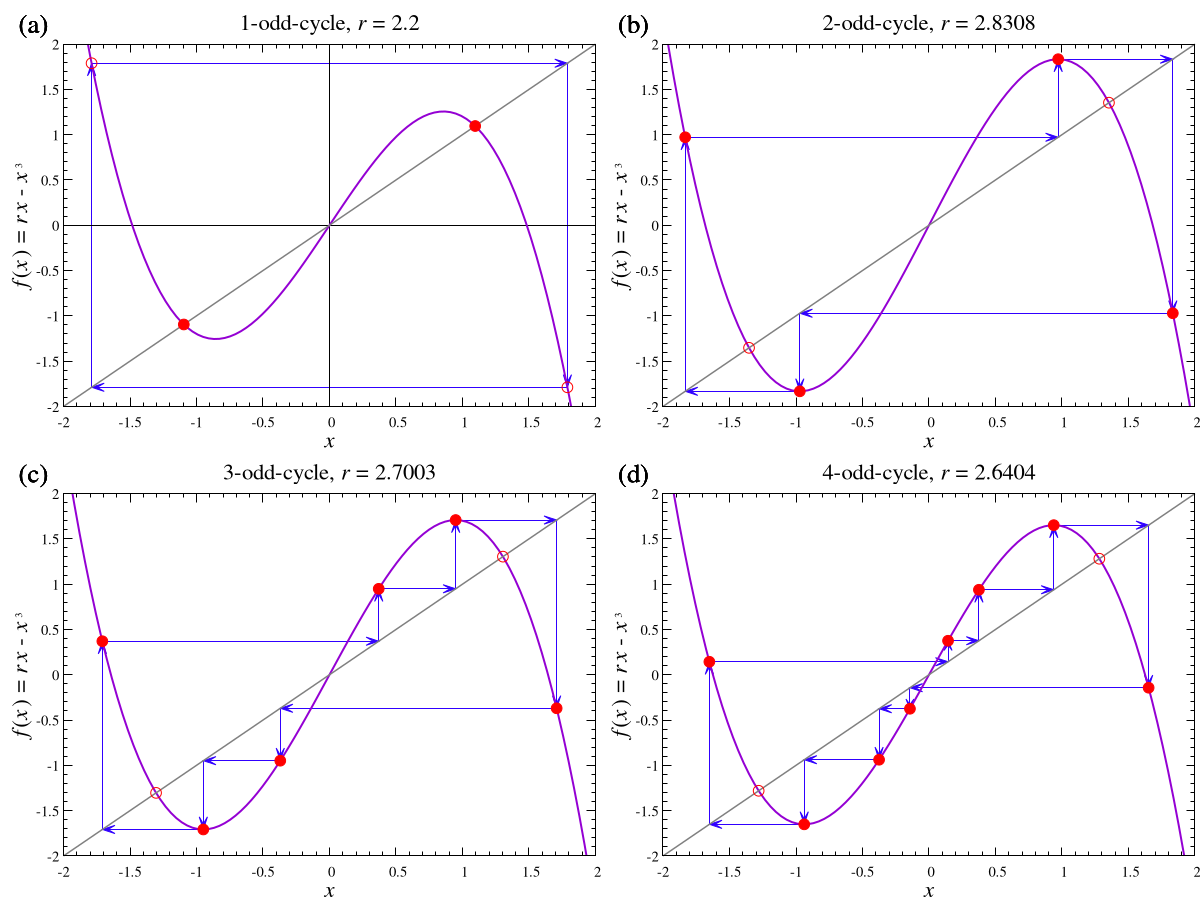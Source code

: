 unset multiplot
reset
set terminal postscript enhanced font "Times, 14"
set output "oddcycle.ps"
set encoding iso_8859_1


# set arrow style 1, as a thin arrow
# size length, angle (deg.), backangle (deg.)
set style arrow 1 head size 0.100, 18, 30 filled lw 1.0 lc rgb "#3000ff"

set style line 10 lt 2 lw 1.5 lc rgb "#808080"

dx = 0.015
dy = 0.025
lbfont = "Times, 20"

set label "(a)" at screen dx,      1.0-dy  font lbfont
set label "(b)" at screen .5 + dx, 1.0-dy  font lbfont
set label "(c)" at screen dx,      0.5-dy  font lbfont
set label "(d)" at screen .5 + dx, 0.5-dy  font lbfont

titlefont = "Times, 17"

set tmargin 2.0
set bmargin 2.0
set rmargin 0.5
set lmargin 7.0

tcfont = "Times, 11"

set xlabel "{/Times-Italic x}" offset 0, 1.0 font "Times, 17"
set xtics .5 font tcfont offset 0, 0.3
set mxtics 5

set ylabel "{/Times-Italic f}{/=8 &{i}}({/Times-Italic x}{/=8 &{i}}) = {/Times-Italic r{/=8 &{i}}x} - {/Times-Italic x}{/=10 &{i}^3}" offset 2., 0 font "Times, 17"
set ytics .5 font tcfont offset 0.5, 0
set mytics 5

set multiplot
set size 0.5, 0.5
set origin 0.0, 0.5

r = 2.2
f(x) = r*x - x*x*x
x0 = 1.78885
x1 = f(x0)
x2 = f(x1)
x3 = f(x2)
x4 = f(x3)
x5 = f(x4)
x6 = f(x5)
x7 = f(x6)
xf = sqrt(r-1);

set title "1-odd-cycle, {/Times-Italic r} = 2.2" offset 0, -0.5 font titlefont


# a circle at the fixed point         
set object 11 circle at  xf,  xf size 0.04 front fc rgb "#ff0000" fs solid
set object 12 circle at -xf, -xf size 0.04 front fc rgb "#ff0000" fs solid
set object 13 circle at  x0,  x1 size 0.04 front fc rgb "#ff0000" fs empty
set object 14 circle at  x1,  x2 size 0.04 front fc rgb "#ff0000" fs empty

set arrow 100 from 0, -2 to 0, 2 nohead
set arrow 101 from -2, 0 to 2, 0 nohead

set arrow  1 from x0, x0 to x0, x1 as 1  
set arrow  2 from x0, x1 to x1, x1 as 1
set arrow  3 from x1, x1 to x1, x2 as 1
set arrow  4 from x1, x2 to x2, x2 as 1

#set tics font "Times, 12"
tcfont = "Times, 12"


plot [-2:2][-2:2] f(x) lw 2.0 not, \
                  x    ls 10  not


unset object
unset arrow


set origin 0.5, 0.5


r = 2.8308115141810246
x0 = sqrt(r/3)
f(x) = r*x - x*x*x
x1 = f(x0)
x2 = f(x1)
x3 = f(x2)
x4 = f(x3)
x5 = f(x4)
x6 = f(x5)
x7 = f(x6)
x8 = f(x7)
x9 = f(x8)
x10 = f(x9)
xf = sqrt(r-1);

set title "2-odd-cycle, {/Times-Italic r} = 2.8308" font titlefont

set object 11 circle at  xf,  xf size 0.04 front fc rgb "#ff0000" fs empty
set object 12 circle at -xf, -xf size 0.04 front fc rgb "#ff0000" fs empty
set object 13 circle at  x0,  x1 size 0.04 front fc rgb "#ff0000" fs solid
set object 14 circle at  x1,  x2 size 0.04 front fc rgb "#ff0000" fs solid
set object 15 circle at  x2,  x3 size 0.04 front fc rgb "#ff0000" fs solid
set object 16 circle at  x3,  x4 size 0.04 front fc rgb "#ff0000" fs solid


set arrow  1 from x0, x0 to x0, x1 as 1 
set arrow  2 from x0, x1 to x1, x1 as 1
set arrow  3 from x1, x1 to x1, x2 as 1
set arrow  4 from x1, x2 to x2, x2 as 1
set arrow  5 from x2, x2 to x2, x3 as 1
set arrow  6 from x2, x3 to x3, x3 as 1
set arrow  7 from x3, x3 to x3, x4 as 1
set arrow  8 from x3, x4 to x4, x4 as 1

plot [-2:2][-2:2] f(x) lw 2.0 not, \
                  x    ls 10  not


unset object
unset arrow






set origin 0., 0.


r = 2.700315538597915
x0 = sqrt(r/3)
f(x) = r*x - x*x*x
x1 = f(x0)
x2 = f(x1)
x3 = f(x2)
x4 = f(x3)
x5 = f(x4)
x6 = f(x5)
x7 = f(x6)
x8 = f(x7)
x9 = f(x8)
x10 = f(x9)
xf = sqrt(r-1);

set title "3-odd-cycle, {/Times-Italic r} = 2.7003" font titlefont

set object 11 circle at  xf,  xf size 0.04 front fc rgb "#ff0000" fs empty
set object 12 circle at -xf, -xf size 0.04 front fc rgb "#ff0000" fs empty
set object 13 circle at  x0,  x1 size 0.04 front fc rgb "#ff0000" fs solid
set object 14 circle at  x1,  x2 size 0.04 front fc rgb "#ff0000" fs solid
set object 15 circle at  x2,  x3 size 0.04 front fc rgb "#ff0000" fs solid
set object 16 circle at  x3,  x4 size 0.04 front fc rgb "#ff0000" fs solid
set object 17 circle at  x4,  x5 size 0.04 front fc rgb "#ff0000" fs solid
set object 18 circle at  x5,  x6 size 0.04 front fc rgb "#ff0000" fs solid


set arrow  1 from x0, x0 to x0, x1 as 1 
set arrow  2 from x0, x1 to x1, x1 as 1
set arrow  3 from x1, x1 to x1, x2 as 1
set arrow  4 from x1, x2 to x2, x2 as 1
set arrow  5 from x2, x2 to x2, x3 as 1
set arrow  6 from x2, x3 to x3, x3 as 1
set arrow  7 from x3, x3 to x3, x4 as 1
set arrow  8 from x3, x4 to x4, x4 as 1
set arrow  9 from x4, x4 to x4, x5 as 1 
set arrow 10 from x4, x5 to x5, x5 as 1
set arrow 11 from x5, x5 to x5, x6 as 1
set arrow 12 from x5, x6 to x6, x6 as 1

plot [-2:2][-2:2] f(x) lw 2.0 not, \
                  x    ls 10  not


unset object
unset arrow



set origin 0.5, 0.


r = 2.640411598803658
x0 = sqrt(r/3)
f(x) = r*x - x*x*x
x1 = f(x0)
x2 = f(x1)
x3 = f(x2)
x4 = f(x3)
x5 = f(x4)
x6 = f(x5)
x7 = f(x6)
x8 = f(x7)
x9 = f(x8)
x10 = f(x9)
xf = sqrt(r-1);

set title "4-odd-cycle, {/Times-Italic r} = 2.6404" font titlefont

set object 11 circle at  xf,  xf size 0.04  front fc rgb "#ff0000" fs empty
set object 12 circle at -xf, -xf size 0.04  front fc rgb "#ff0000" fs empty
set object 13 circle at  x0,  x1 size 0.04  front fc rgb "#ff0000" fs solid
set object 14 circle at  x1,  x2 size 0.04  front fc rgb "#ff0000" fs solid
set object 15 circle at  x2,  x3 size 0.04  front fc rgb "#ff0000" fs solid
set object 16 circle at  x3,  x4 size 0.04  front fc rgb "#ff0000" fs solid
set object 17 circle at  x4,  x5 size 0.04  front fc rgb "#ff0000" fs solid
set object 18 circle at  x5,  x6 size 0.04  front fc rgb "#ff0000" fs solid
set object 19 circle at  x6,  x7 size 0.04  front fc rgb "#ff0000" fs solid
set object 20 circle at  x7,  x8 size 0.04  front fc rgb "#ff0000" fs solid


set arrow  1 from x0, x0 to x0, x1 as 1  
set arrow  2 from x0, x1 to x1, x1 as 1
set arrow  3 from x1, x1 to x1, x2 as 1
set arrow  4 from x1, x2 to x2, x2 as 1
set arrow  5 from x2, x2 to x2, x3 as 1
set arrow  6 from x2, x3 to x3, x3 as 1
set arrow  7 from x3, x3 to x3, x4 as 1
set arrow  8 from x3, x4 to x4, x4 as 1
set arrow  9 from x4, x4 to x4, x5 as 1
set arrow 10 from x4, x5 to x5, x5 as 1
set arrow 11 from x5, x5 to x5, x6 as 1
set arrow 12 from x5, x6 to x6, x6 as 1
set arrow 13 from x6, x6 to x6, x7 as 1
set arrow 14 from x6, x7 to x7, x7 as 1
set arrow 15 from x7, x7 to x7, x8 as 1
set arrow 16 from x7, x8 to x8, x8 as 1

plot [-2:2][-2:2] f(x) lw 2.0 not, \
                  x    ls 10  not


unset object
unset arrow


unset multiplot
unset output
set terminal wxt
reset
